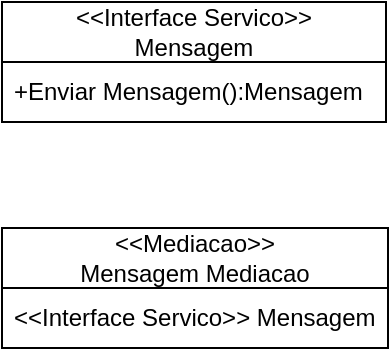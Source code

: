 <mxfile version="26.2.10">
  <diagram name="Página-1" id="Dgzqg49w7XVf4Nis1xwr">
    <mxGraphModel dx="330" dy="370" grid="0" gridSize="10" guides="1" tooltips="1" connect="1" arrows="1" fold="1" page="0" pageScale="1" pageWidth="827" pageHeight="1169" math="0" shadow="0">
      <root>
        <mxCell id="0" />
        <mxCell id="1" parent="0" />
        <mxCell id="oQIdRqJ1LRzrGyN1kCUl-2" value="&amp;lt;&amp;lt;Interface Servico&amp;gt;&amp;gt;&lt;div&gt;Mensagem&lt;/div&gt;" style="swimlane;fontStyle=0;childLayout=stackLayout;horizontal=1;startSize=30;horizontalStack=0;resizeParent=1;resizeParentMax=0;resizeLast=0;collapsible=1;marginBottom=0;whiteSpace=wrap;html=1;" vertex="1" parent="1">
          <mxGeometry x="130" y="217" width="192" height="60" as="geometry" />
        </mxCell>
        <mxCell id="oQIdRqJ1LRzrGyN1kCUl-3" value="+Enviar Mensagem():Mensagem" style="text;strokeColor=none;fillColor=none;align=left;verticalAlign=middle;spacingLeft=4;spacingRight=4;overflow=hidden;points=[[0,0.5],[1,0.5]];portConstraint=eastwest;rotatable=0;whiteSpace=wrap;html=1;" vertex="1" parent="oQIdRqJ1LRzrGyN1kCUl-2">
          <mxGeometry y="30" width="192" height="30" as="geometry" />
        </mxCell>
        <mxCell id="oQIdRqJ1LRzrGyN1kCUl-6" value="&amp;lt;&amp;lt;Mediacao&amp;gt;&amp;gt;&lt;div&gt;Mensagem Mediacao&lt;/div&gt;" style="swimlane;fontStyle=0;childLayout=stackLayout;horizontal=1;startSize=30;horizontalStack=0;resizeParent=1;resizeParentMax=0;resizeLast=0;collapsible=1;marginBottom=0;whiteSpace=wrap;html=1;" vertex="1" parent="1">
          <mxGeometry x="130" y="330" width="193" height="60" as="geometry">
            <mxRectangle x="130" y="330" width="151" height="41" as="alternateBounds" />
          </mxGeometry>
        </mxCell>
        <mxCell id="oQIdRqJ1LRzrGyN1kCUl-7" value="&amp;lt;&amp;lt;Interface Servico&amp;gt;&amp;gt; Mensagem" style="text;strokeColor=none;fillColor=none;align=left;verticalAlign=middle;spacingLeft=4;spacingRight=4;overflow=hidden;points=[[0,0.5],[1,0.5]];portConstraint=eastwest;rotatable=0;whiteSpace=wrap;html=1;" vertex="1" parent="1">
          <mxGeometry x="130" y="360" width="191" height="30" as="geometry" />
        </mxCell>
      </root>
    </mxGraphModel>
  </diagram>
</mxfile>
